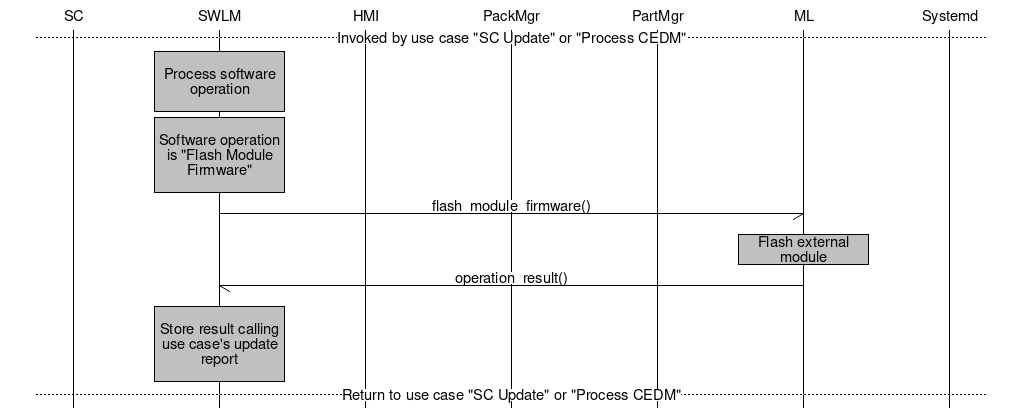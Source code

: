 #
#
# Sequence diagram description
#
# The sequence diagram description below is translated to
# a PNG image by mscgen (http://www.mcternan.me.uk/mscgen/)
# 
# Recompile updated diagrams to a png image with:
#  
#   mscgen -T png swm.msc
#

msc {
  width="1024";
  "SC",  "SWLM", "HMI", "PackMgr", "PartMgr", "ML", "Systemd";
  --- [ label="Invoked by use case \"SC Update\" or \"Process CEDM\""];
  "SWLM" box "SWLM" [ textbgcolour="silver", label = "\nProcess software operation\n" ];
  "SWLM" box "SWLM" [  textbgcolour="silver", label = "\nSoftware operation is \"Flash Module Firmware\"\n" ];
  "SWLM" -> "ML" [ label = "flash_module_firmware()" ];
  "ML" box "ML" [ textbgcolour="silver", label = "Flash external module" ];
  "ML" -> "SWLM" [ label = "operation_result()" ];
  "SWLM" box "SWLM" [  textbgcolour="silver", label = "\nStore result calling use case's update report\n" ];
  --- [ label = "Return to use case \"SC Update\" or \"Process CEDM\""];
}
